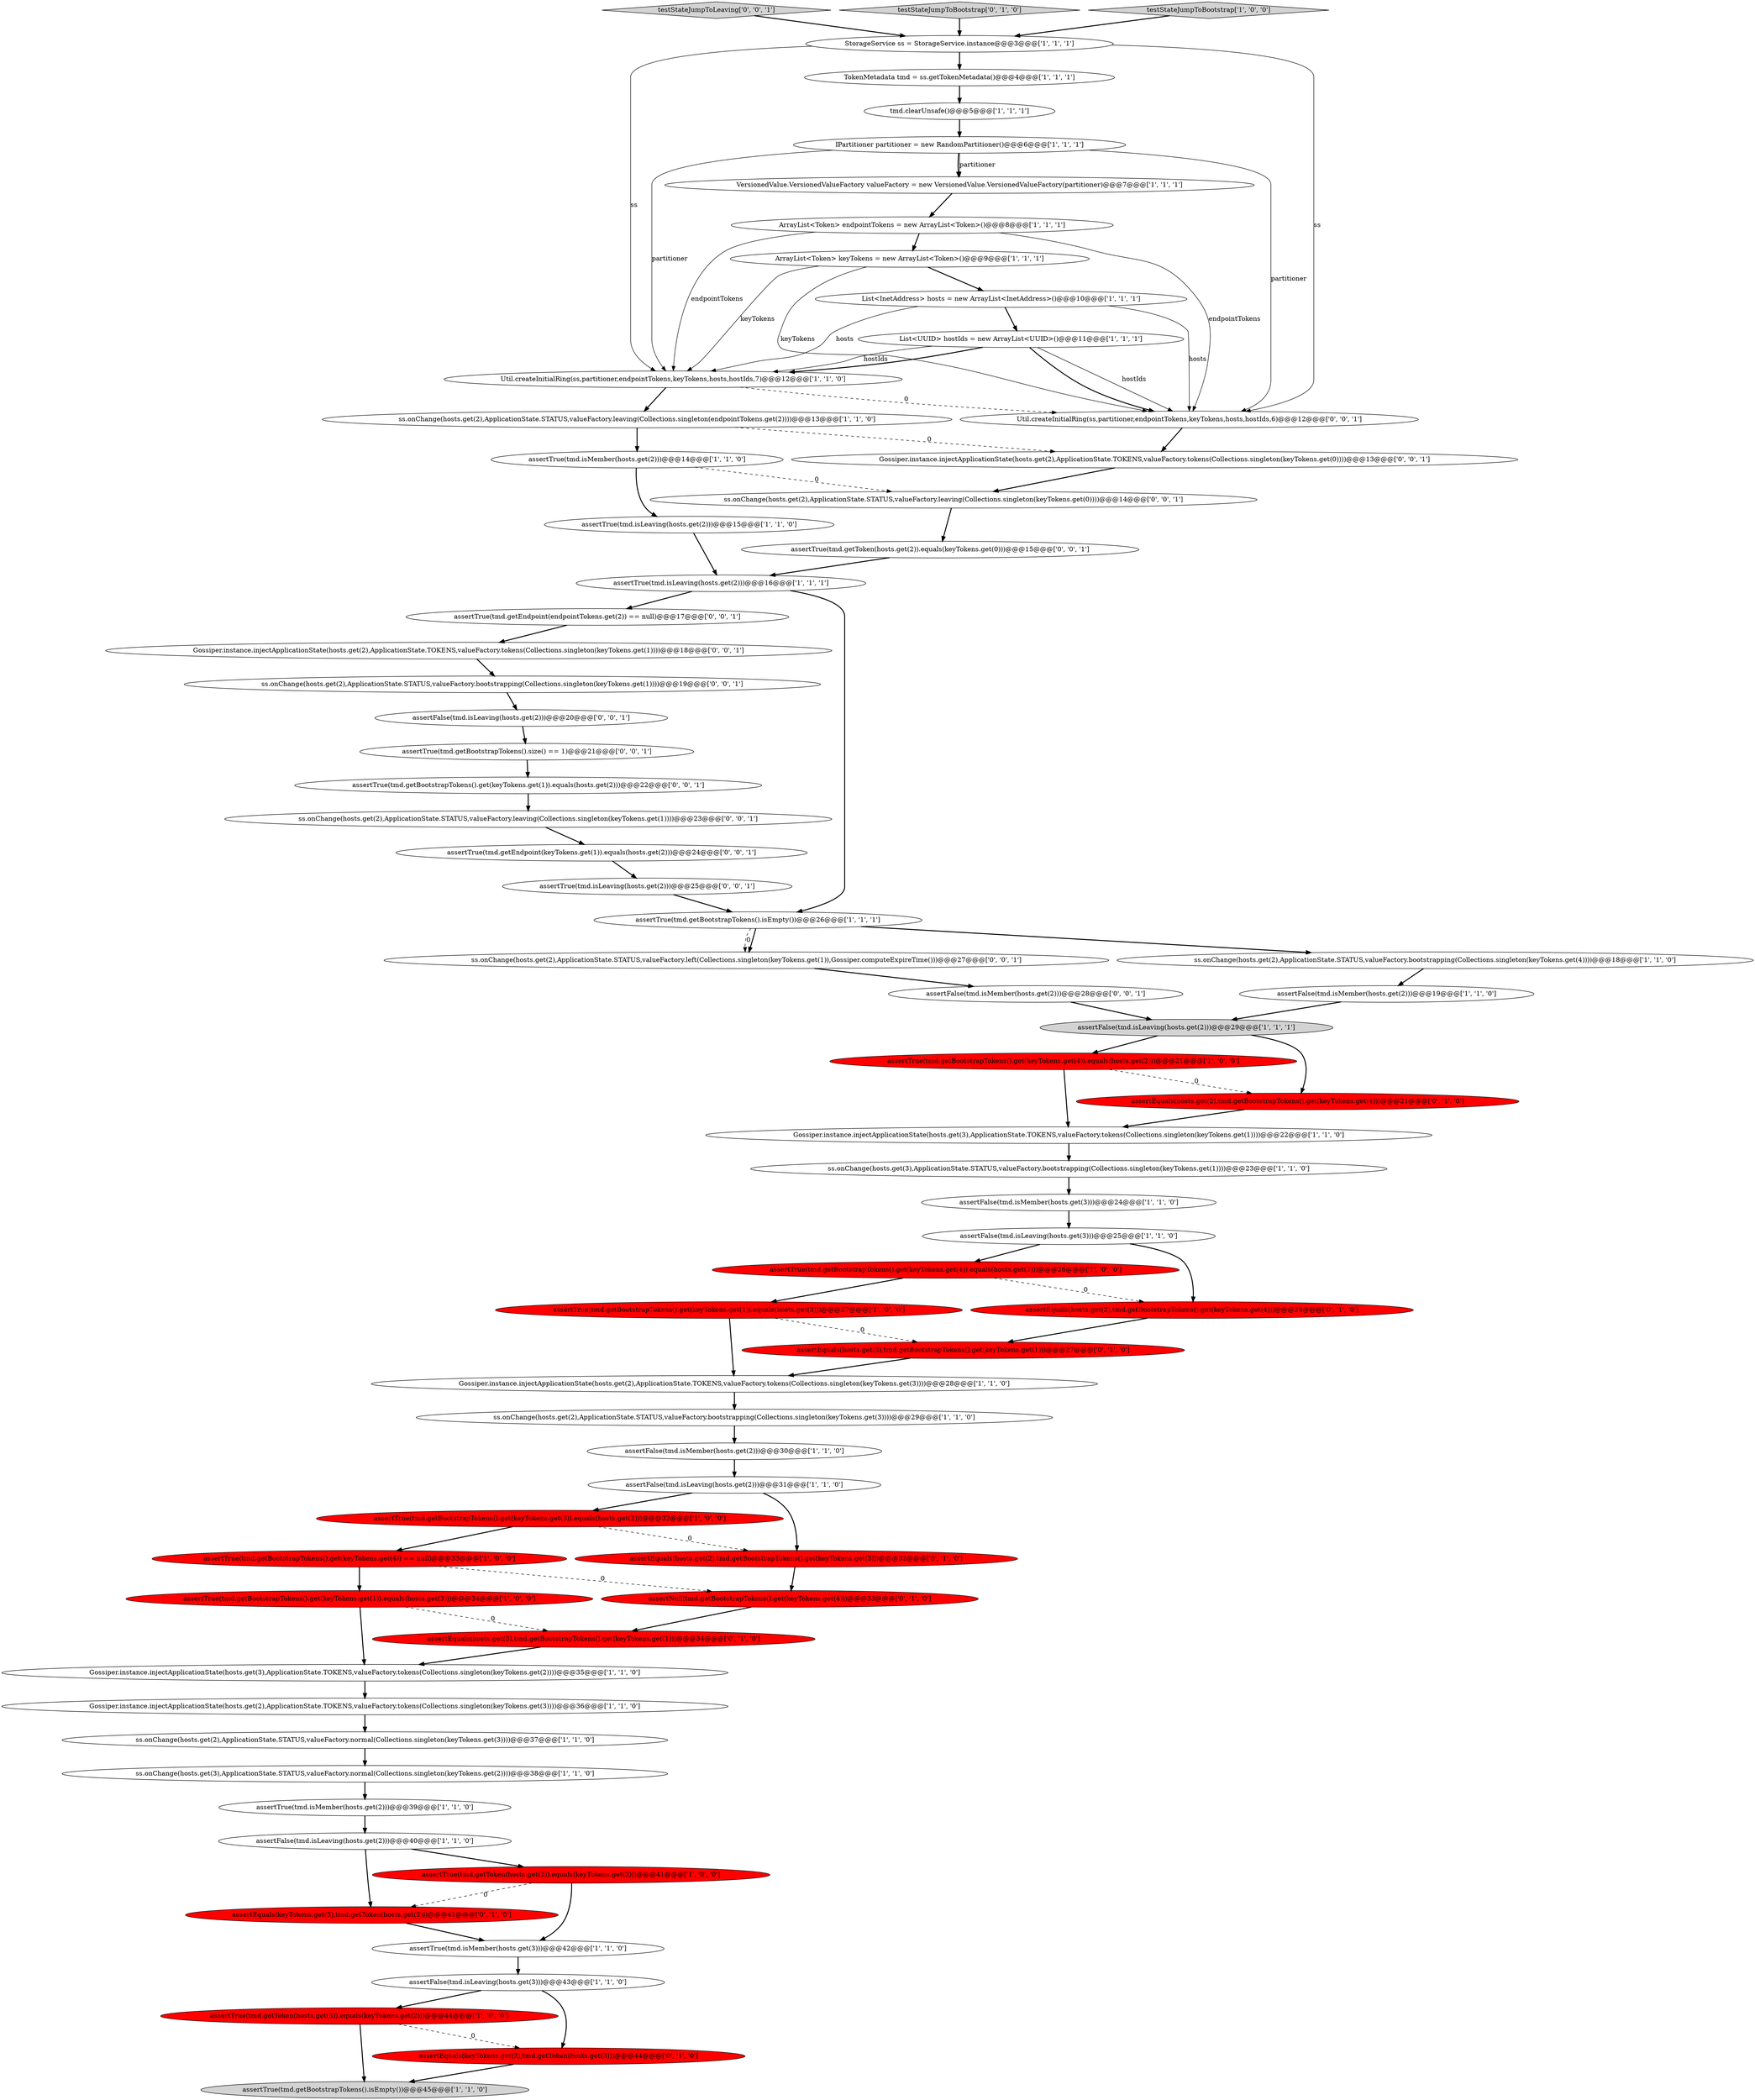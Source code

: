 digraph {
63 [style = filled, label = "assertTrue(tmd.getToken(hosts.get(2)).equals(keyTokens.get(0)))@@@15@@@['0', '0', '1']", fillcolor = white, shape = ellipse image = "AAA0AAABBB3BBB"];
66 [style = filled, label = "assertFalse(tmd.isMember(hosts.get(2)))@@@28@@@['0', '0', '1']", fillcolor = white, shape = ellipse image = "AAA0AAABBB3BBB"];
13 [style = filled, label = "VersionedValue.VersionedValueFactory valueFactory = new VersionedValue.VersionedValueFactory(partitioner)@@@7@@@['1', '1', '1']", fillcolor = white, shape = ellipse image = "AAA0AAABBB1BBB"];
34 [style = filled, label = "assertTrue(tmd.isMember(hosts.get(2)))@@@14@@@['1', '1', '0']", fillcolor = white, shape = ellipse image = "AAA0AAABBB1BBB"];
49 [style = filled, label = "assertEquals(hosts.get(2),tmd.getBootstrapTokens().get(keyTokens.get(3)))@@@32@@@['0', '1', '0']", fillcolor = red, shape = ellipse image = "AAA1AAABBB2BBB"];
68 [style = filled, label = "assertTrue(tmd.isLeaving(hosts.get(2)))@@@25@@@['0', '0', '1']", fillcolor = white, shape = ellipse image = "AAA0AAABBB3BBB"];
54 [style = filled, label = "ss.onChange(hosts.get(2),ApplicationState.STATUS,valueFactory.left(Collections.singleton(keyTokens.get(1)),Gossiper.computeExpireTime()))@@@27@@@['0', '0', '1']", fillcolor = white, shape = ellipse image = "AAA0AAABBB3BBB"];
33 [style = filled, label = "assertTrue(tmd.isMember(hosts.get(2)))@@@39@@@['1', '1', '0']", fillcolor = white, shape = ellipse image = "AAA0AAABBB1BBB"];
47 [style = filled, label = "assertEquals(hosts.get(2),tmd.getBootstrapTokens().get(keyTokens.get(4)))@@@26@@@['0', '1', '0']", fillcolor = red, shape = ellipse image = "AAA1AAABBB2BBB"];
37 [style = filled, label = "assertTrue(tmd.getToken(hosts.get(3)).equals(keyTokens.get(2)))@@@44@@@['1', '0', '0']", fillcolor = red, shape = ellipse image = "AAA1AAABBB1BBB"];
31 [style = filled, label = "assertFalse(tmd.isMember(hosts.get(2)))@@@19@@@['1', '1', '0']", fillcolor = white, shape = ellipse image = "AAA0AAABBB1BBB"];
3 [style = filled, label = "ss.onChange(hosts.get(3),ApplicationState.STATUS,valueFactory.bootstrapping(Collections.singleton(keyTokens.get(1))))@@@23@@@['1', '1', '0']", fillcolor = white, shape = ellipse image = "AAA0AAABBB1BBB"];
51 [style = filled, label = "assertEquals(hosts.get(3),tmd.getBootstrapTokens().get(keyTokens.get(1)))@@@34@@@['0', '1', '0']", fillcolor = red, shape = ellipse image = "AAA1AAABBB2BBB"];
24 [style = filled, label = "assertFalse(tmd.isMember(hosts.get(2)))@@@30@@@['1', '1', '0']", fillcolor = white, shape = ellipse image = "AAA0AAABBB1BBB"];
55 [style = filled, label = "Gossiper.instance.injectApplicationState(hosts.get(2),ApplicationState.TOKENS,valueFactory.tokens(Collections.singleton(keyTokens.get(1))))@@@18@@@['0', '0', '1']", fillcolor = white, shape = ellipse image = "AAA0AAABBB3BBB"];
38 [style = filled, label = "assertTrue(tmd.getBootstrapTokens().isEmpty())@@@45@@@['1', '1', '0']", fillcolor = lightgray, shape = ellipse image = "AAA0AAABBB1BBB"];
2 [style = filled, label = "ArrayList<Token> keyTokens = new ArrayList<Token>()@@@9@@@['1', '1', '1']", fillcolor = white, shape = ellipse image = "AAA0AAABBB1BBB"];
44 [style = filled, label = "assertEquals(keyTokens.get(3),tmd.getToken(hosts.get(2)))@@@41@@@['0', '1', '0']", fillcolor = red, shape = ellipse image = "AAA1AAABBB2BBB"];
29 [style = filled, label = "List<UUID> hostIds = new ArrayList<UUID>()@@@11@@@['1', '1', '1']", fillcolor = white, shape = ellipse image = "AAA0AAABBB1BBB"];
22 [style = filled, label = "IPartitioner partitioner = new RandomPartitioner()@@@6@@@['1', '1', '1']", fillcolor = white, shape = ellipse image = "AAA0AAABBB1BBB"];
43 [style = filled, label = "assertFalse(tmd.isMember(hosts.get(3)))@@@24@@@['1', '1', '0']", fillcolor = white, shape = ellipse image = "AAA0AAABBB1BBB"];
67 [style = filled, label = "assertTrue(tmd.getBootstrapTokens().size() == 1)@@@21@@@['0', '0', '1']", fillcolor = white, shape = ellipse image = "AAA0AAABBB3BBB"];
10 [style = filled, label = "Gossiper.instance.injectApplicationState(hosts.get(3),ApplicationState.TOKENS,valueFactory.tokens(Collections.singleton(keyTokens.get(1))))@@@22@@@['1', '1', '0']", fillcolor = white, shape = ellipse image = "AAA0AAABBB1BBB"];
36 [style = filled, label = "Util.createInitialRing(ss,partitioner,endpointTokens,keyTokens,hosts,hostIds,7)@@@12@@@['1', '1', '0']", fillcolor = white, shape = ellipse image = "AAA0AAABBB1BBB"];
65 [style = filled, label = "assertFalse(tmd.isLeaving(hosts.get(2)))@@@20@@@['0', '0', '1']", fillcolor = white, shape = ellipse image = "AAA0AAABBB3BBB"];
1 [style = filled, label = "ArrayList<Token> endpointTokens = new ArrayList<Token>()@@@8@@@['1', '1', '1']", fillcolor = white, shape = ellipse image = "AAA0AAABBB1BBB"];
42 [style = filled, label = "assertTrue(tmd.getBootstrapTokens().get(keyTokens.get(1)).equals(hosts.get(3)))@@@27@@@['1', '0', '0']", fillcolor = red, shape = ellipse image = "AAA1AAABBB1BBB"];
56 [style = filled, label = "testStateJumpToLeaving['0', '0', '1']", fillcolor = lightgray, shape = diamond image = "AAA0AAABBB3BBB"];
57 [style = filled, label = "assertTrue(tmd.getBootstrapTokens().get(keyTokens.get(1)).equals(hosts.get(2)))@@@22@@@['0', '0', '1']", fillcolor = white, shape = ellipse image = "AAA0AAABBB3BBB"];
64 [style = filled, label = "assertTrue(tmd.getEndpoint(endpointTokens.get(2)) == null)@@@17@@@['0', '0', '1']", fillcolor = white, shape = ellipse image = "AAA0AAABBB3BBB"];
6 [style = filled, label = "assertTrue(tmd.getBootstrapTokens().get(keyTokens.get(4)).equals(hosts.get(2)))@@@21@@@['1', '0', '0']", fillcolor = red, shape = ellipse image = "AAA1AAABBB1BBB"];
59 [style = filled, label = "ss.onChange(hosts.get(2),ApplicationState.STATUS,valueFactory.leaving(Collections.singleton(keyTokens.get(0))))@@@14@@@['0', '0', '1']", fillcolor = white, shape = ellipse image = "AAA0AAABBB3BBB"];
27 [style = filled, label = "assertTrue(tmd.getBootstrapTokens().get(keyTokens.get(1)).equals(hosts.get(3)))@@@34@@@['1', '0', '0']", fillcolor = red, shape = ellipse image = "AAA1AAABBB1BBB"];
50 [style = filled, label = "testStateJumpToBootstrap['0', '1', '0']", fillcolor = lightgray, shape = diamond image = "AAA0AAABBB2BBB"];
5 [style = filled, label = "assertTrue(tmd.isLeaving(hosts.get(2)))@@@15@@@['1', '1', '0']", fillcolor = white, shape = ellipse image = "AAA0AAABBB1BBB"];
60 [style = filled, label = "Gossiper.instance.injectApplicationState(hosts.get(2),ApplicationState.TOKENS,valueFactory.tokens(Collections.singleton(keyTokens.get(0))))@@@13@@@['0', '0', '1']", fillcolor = white, shape = ellipse image = "AAA0AAABBB3BBB"];
15 [style = filled, label = "Gossiper.instance.injectApplicationState(hosts.get(2),ApplicationState.TOKENS,valueFactory.tokens(Collections.singleton(keyTokens.get(3))))@@@28@@@['1', '1', '0']", fillcolor = white, shape = ellipse image = "AAA0AAABBB1BBB"];
46 [style = filled, label = "assertEquals(hosts.get(3),tmd.getBootstrapTokens().get(keyTokens.get(1)))@@@27@@@['0', '1', '0']", fillcolor = red, shape = ellipse image = "AAA1AAABBB2BBB"];
45 [style = filled, label = "assertEquals(keyTokens.get(2),tmd.getToken(hosts.get(3)))@@@44@@@['0', '1', '0']", fillcolor = red, shape = ellipse image = "AAA1AAABBB2BBB"];
18 [style = filled, label = "assertFalse(tmd.isLeaving(hosts.get(3)))@@@43@@@['1', '1', '0']", fillcolor = white, shape = ellipse image = "AAA0AAABBB1BBB"];
28 [style = filled, label = "assertFalse(tmd.isLeaving(hosts.get(2)))@@@40@@@['1', '1', '0']", fillcolor = white, shape = ellipse image = "AAA0AAABBB1BBB"];
25 [style = filled, label = "List<InetAddress> hosts = new ArrayList<InetAddress>()@@@10@@@['1', '1', '1']", fillcolor = white, shape = ellipse image = "AAA0AAABBB1BBB"];
17 [style = filled, label = "assertTrue(tmd.isMember(hosts.get(3)))@@@42@@@['1', '1', '0']", fillcolor = white, shape = ellipse image = "AAA0AAABBB1BBB"];
11 [style = filled, label = "assertTrue(tmd.isLeaving(hosts.get(2)))@@@16@@@['1', '1', '1']", fillcolor = white, shape = ellipse image = "AAA0AAABBB1BBB"];
53 [style = filled, label = "assertTrue(tmd.getEndpoint(keyTokens.get(1)).equals(hosts.get(2)))@@@24@@@['0', '0', '1']", fillcolor = white, shape = ellipse image = "AAA0AAABBB3BBB"];
9 [style = filled, label = "tmd.clearUnsafe()@@@5@@@['1', '1', '1']", fillcolor = white, shape = ellipse image = "AAA0AAABBB1BBB"];
14 [style = filled, label = "ss.onChange(hosts.get(2),ApplicationState.STATUS,valueFactory.bootstrapping(Collections.singleton(keyTokens.get(3))))@@@29@@@['1', '1', '0']", fillcolor = white, shape = ellipse image = "AAA0AAABBB1BBB"];
7 [style = filled, label = "assertTrue(tmd.getBootstrapTokens().get(keyTokens.get(4)) == null)@@@33@@@['1', '0', '0']", fillcolor = red, shape = ellipse image = "AAA1AAABBB1BBB"];
61 [style = filled, label = "Util.createInitialRing(ss,partitioner,endpointTokens,keyTokens,hosts,hostIds,6)@@@12@@@['0', '0', '1']", fillcolor = white, shape = ellipse image = "AAA0AAABBB3BBB"];
20 [style = filled, label = "assertFalse(tmd.isLeaving(hosts.get(3)))@@@25@@@['1', '1', '0']", fillcolor = white, shape = ellipse image = "AAA0AAABBB1BBB"];
16 [style = filled, label = "assertFalse(tmd.isLeaving(hosts.get(2)))@@@31@@@['1', '1', '0']", fillcolor = white, shape = ellipse image = "AAA0AAABBB1BBB"];
0 [style = filled, label = "ss.onChange(hosts.get(2),ApplicationState.STATUS,valueFactory.leaving(Collections.singleton(endpointTokens.get(2))))@@@13@@@['1', '1', '0']", fillcolor = white, shape = ellipse image = "AAA0AAABBB1BBB"];
23 [style = filled, label = "ss.onChange(hosts.get(3),ApplicationState.STATUS,valueFactory.normal(Collections.singleton(keyTokens.get(2))))@@@38@@@['1', '1', '0']", fillcolor = white, shape = ellipse image = "AAA0AAABBB1BBB"];
52 [style = filled, label = "assertNull(tmd.getBootstrapTokens().get(keyTokens.get(4)))@@@33@@@['0', '1', '0']", fillcolor = red, shape = ellipse image = "AAA1AAABBB2BBB"];
40 [style = filled, label = "assertTrue(tmd.getBootstrapTokens().get(keyTokens.get(3)).equals(hosts.get(2)))@@@32@@@['1', '0', '0']", fillcolor = red, shape = ellipse image = "AAA1AAABBB1BBB"];
41 [style = filled, label = "testStateJumpToBootstrap['1', '0', '0']", fillcolor = lightgray, shape = diamond image = "AAA0AAABBB1BBB"];
8 [style = filled, label = "assertTrue(tmd.getBootstrapTokens().get(keyTokens.get(4)).equals(hosts.get(2)))@@@26@@@['1', '0', '0']", fillcolor = red, shape = ellipse image = "AAA1AAABBB1BBB"];
30 [style = filled, label = "assertTrue(tmd.getBootstrapTokens().isEmpty())@@@26@@@['1', '1', '1']", fillcolor = white, shape = ellipse image = "AAA0AAABBB1BBB"];
32 [style = filled, label = "Gossiper.instance.injectApplicationState(hosts.get(3),ApplicationState.TOKENS,valueFactory.tokens(Collections.singleton(keyTokens.get(2))))@@@35@@@['1', '1', '0']", fillcolor = white, shape = ellipse image = "AAA0AAABBB1BBB"];
35 [style = filled, label = "ss.onChange(hosts.get(2),ApplicationState.STATUS,valueFactory.bootstrapping(Collections.singleton(keyTokens.get(4))))@@@18@@@['1', '1', '0']", fillcolor = white, shape = ellipse image = "AAA0AAABBB1BBB"];
48 [style = filled, label = "assertEquals(hosts.get(2),tmd.getBootstrapTokens().get(keyTokens.get(4)))@@@21@@@['0', '1', '0']", fillcolor = red, shape = ellipse image = "AAA1AAABBB2BBB"];
21 [style = filled, label = "assertFalse(tmd.isLeaving(hosts.get(2)))@@@29@@@['1', '1', '1']", fillcolor = lightgray, shape = ellipse image = "AAA0AAABBB1BBB"];
62 [style = filled, label = "ss.onChange(hosts.get(2),ApplicationState.STATUS,valueFactory.bootstrapping(Collections.singleton(keyTokens.get(1))))@@@19@@@['0', '0', '1']", fillcolor = white, shape = ellipse image = "AAA0AAABBB3BBB"];
26 [style = filled, label = "assertTrue(tmd.getToken(hosts.get(2)).equals(keyTokens.get(3)))@@@41@@@['1', '0', '0']", fillcolor = red, shape = ellipse image = "AAA1AAABBB1BBB"];
12 [style = filled, label = "ss.onChange(hosts.get(2),ApplicationState.STATUS,valueFactory.normal(Collections.singleton(keyTokens.get(3))))@@@37@@@['1', '1', '0']", fillcolor = white, shape = ellipse image = "AAA0AAABBB1BBB"];
39 [style = filled, label = "TokenMetadata tmd = ss.getTokenMetadata()@@@4@@@['1', '1', '1']", fillcolor = white, shape = ellipse image = "AAA0AAABBB1BBB"];
4 [style = filled, label = "Gossiper.instance.injectApplicationState(hosts.get(2),ApplicationState.TOKENS,valueFactory.tokens(Collections.singleton(keyTokens.get(3))))@@@36@@@['1', '1', '0']", fillcolor = white, shape = ellipse image = "AAA0AAABBB1BBB"];
19 [style = filled, label = "StorageService ss = StorageService.instance@@@3@@@['1', '1', '1']", fillcolor = white, shape = ellipse image = "AAA0AAABBB1BBB"];
58 [style = filled, label = "ss.onChange(hosts.get(2),ApplicationState.STATUS,valueFactory.leaving(Collections.singleton(keyTokens.get(1))))@@@23@@@['0', '0', '1']", fillcolor = white, shape = ellipse image = "AAA0AAABBB3BBB"];
14->24 [style = bold, label=""];
27->32 [style = bold, label=""];
65->67 [style = bold, label=""];
41->19 [style = bold, label=""];
39->9 [style = bold, label=""];
46->15 [style = bold, label=""];
55->62 [style = bold, label=""];
11->64 [style = bold, label=""];
21->48 [style = bold, label=""];
31->21 [style = bold, label=""];
29->36 [style = solid, label="hostIds"];
57->58 [style = bold, label=""];
34->59 [style = dashed, label="0"];
25->29 [style = bold, label=""];
51->32 [style = bold, label=""];
18->45 [style = bold, label=""];
13->1 [style = bold, label=""];
36->0 [style = bold, label=""];
23->33 [style = bold, label=""];
16->49 [style = bold, label=""];
37->38 [style = bold, label=""];
62->65 [style = bold, label=""];
45->38 [style = bold, label=""];
48->10 [style = bold, label=""];
67->57 [style = bold, label=""];
32->4 [style = bold, label=""];
2->25 [style = bold, label=""];
2->61 [style = solid, label="keyTokens"];
22->13 [style = bold, label=""];
42->15 [style = bold, label=""];
29->36 [style = bold, label=""];
29->61 [style = solid, label="hostIds"];
35->31 [style = bold, label=""];
16->40 [style = bold, label=""];
40->49 [style = dashed, label="0"];
50->19 [style = bold, label=""];
26->17 [style = bold, label=""];
33->28 [style = bold, label=""];
19->39 [style = bold, label=""];
1->61 [style = solid, label="endpointTokens"];
54->66 [style = bold, label=""];
26->44 [style = dashed, label="0"];
44->17 [style = bold, label=""];
0->34 [style = bold, label=""];
20->8 [style = bold, label=""];
7->52 [style = dashed, label="0"];
25->61 [style = solid, label="hosts"];
59->63 [style = bold, label=""];
53->68 [style = bold, label=""];
19->61 [style = solid, label="ss"];
5->11 [style = bold, label=""];
52->51 [style = bold, label=""];
22->13 [style = solid, label="partitioner"];
11->30 [style = bold, label=""];
9->22 [style = bold, label=""];
18->37 [style = bold, label=""];
29->61 [style = bold, label=""];
63->11 [style = bold, label=""];
15->14 [style = bold, label=""];
64->55 [style = bold, label=""];
43->20 [style = bold, label=""];
6->48 [style = dashed, label="0"];
0->60 [style = dashed, label="0"];
68->30 [style = bold, label=""];
28->26 [style = bold, label=""];
22->36 [style = solid, label="partitioner"];
1->36 [style = solid, label="endpointTokens"];
58->53 [style = bold, label=""];
30->35 [style = bold, label=""];
6->10 [style = bold, label=""];
66->21 [style = bold, label=""];
30->54 [style = bold, label=""];
42->46 [style = dashed, label="0"];
27->51 [style = dashed, label="0"];
4->12 [style = bold, label=""];
1->2 [style = bold, label=""];
19->36 [style = solid, label="ss"];
8->47 [style = dashed, label="0"];
61->60 [style = bold, label=""];
21->6 [style = bold, label=""];
22->61 [style = solid, label="partitioner"];
34->5 [style = bold, label=""];
10->3 [style = bold, label=""];
47->46 [style = bold, label=""];
60->59 [style = bold, label=""];
20->47 [style = bold, label=""];
2->36 [style = solid, label="keyTokens"];
24->16 [style = bold, label=""];
37->45 [style = dashed, label="0"];
40->7 [style = bold, label=""];
30->54 [style = dashed, label="0"];
8->42 [style = bold, label=""];
49->52 [style = bold, label=""];
36->61 [style = dashed, label="0"];
56->19 [style = bold, label=""];
28->44 [style = bold, label=""];
7->27 [style = bold, label=""];
25->36 [style = solid, label="hosts"];
3->43 [style = bold, label=""];
12->23 [style = bold, label=""];
17->18 [style = bold, label=""];
}

